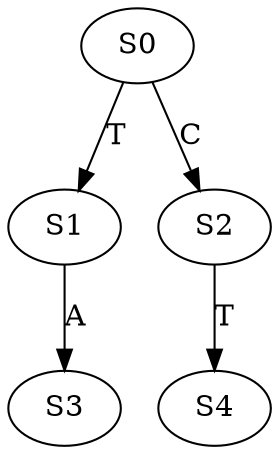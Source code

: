 strict digraph  {
	S0 -> S1 [ label = T ];
	S0 -> S2 [ label = C ];
	S1 -> S3 [ label = A ];
	S2 -> S4 [ label = T ];
}
